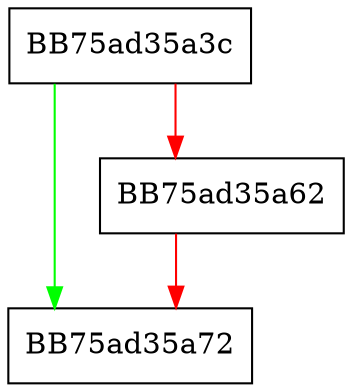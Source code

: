 digraph BcdObject {
  node [shape="box"];
  graph [splines=ortho];
  BB75ad35a3c -> BB75ad35a72 [color="green"];
  BB75ad35a3c -> BB75ad35a62 [color="red"];
  BB75ad35a62 -> BB75ad35a72 [color="red"];
}